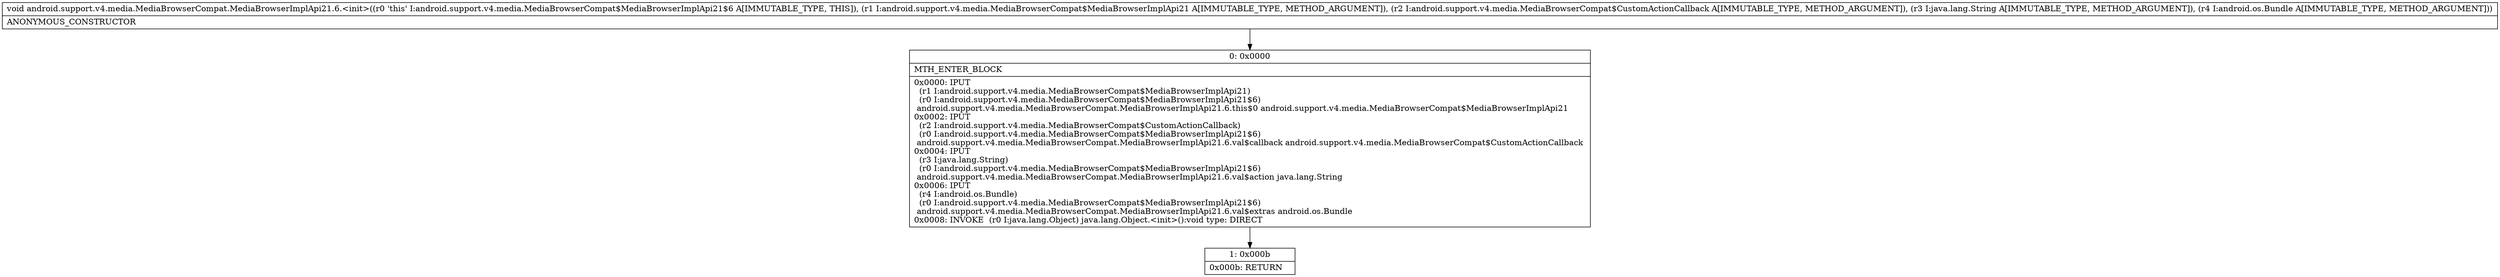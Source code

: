 digraph "CFG forandroid.support.v4.media.MediaBrowserCompat.MediaBrowserImplApi21.6.\<init\>(Landroid\/support\/v4\/media\/MediaBrowserCompat$MediaBrowserImplApi21;Landroid\/support\/v4\/media\/MediaBrowserCompat$CustomActionCallback;Ljava\/lang\/String;Landroid\/os\/Bundle;)V" {
Node_0 [shape=record,label="{0\:\ 0x0000|MTH_ENTER_BLOCK\l|0x0000: IPUT  \l  (r1 I:android.support.v4.media.MediaBrowserCompat$MediaBrowserImplApi21)\l  (r0 I:android.support.v4.media.MediaBrowserCompat$MediaBrowserImplApi21$6)\l android.support.v4.media.MediaBrowserCompat.MediaBrowserImplApi21.6.this$0 android.support.v4.media.MediaBrowserCompat$MediaBrowserImplApi21 \l0x0002: IPUT  \l  (r2 I:android.support.v4.media.MediaBrowserCompat$CustomActionCallback)\l  (r0 I:android.support.v4.media.MediaBrowserCompat$MediaBrowserImplApi21$6)\l android.support.v4.media.MediaBrowserCompat.MediaBrowserImplApi21.6.val$callback android.support.v4.media.MediaBrowserCompat$CustomActionCallback \l0x0004: IPUT  \l  (r3 I:java.lang.String)\l  (r0 I:android.support.v4.media.MediaBrowserCompat$MediaBrowserImplApi21$6)\l android.support.v4.media.MediaBrowserCompat.MediaBrowserImplApi21.6.val$action java.lang.String \l0x0006: IPUT  \l  (r4 I:android.os.Bundle)\l  (r0 I:android.support.v4.media.MediaBrowserCompat$MediaBrowserImplApi21$6)\l android.support.v4.media.MediaBrowserCompat.MediaBrowserImplApi21.6.val$extras android.os.Bundle \l0x0008: INVOKE  (r0 I:java.lang.Object) java.lang.Object.\<init\>():void type: DIRECT \l}"];
Node_1 [shape=record,label="{1\:\ 0x000b|0x000b: RETURN   \l}"];
MethodNode[shape=record,label="{void android.support.v4.media.MediaBrowserCompat.MediaBrowserImplApi21.6.\<init\>((r0 'this' I:android.support.v4.media.MediaBrowserCompat$MediaBrowserImplApi21$6 A[IMMUTABLE_TYPE, THIS]), (r1 I:android.support.v4.media.MediaBrowserCompat$MediaBrowserImplApi21 A[IMMUTABLE_TYPE, METHOD_ARGUMENT]), (r2 I:android.support.v4.media.MediaBrowserCompat$CustomActionCallback A[IMMUTABLE_TYPE, METHOD_ARGUMENT]), (r3 I:java.lang.String A[IMMUTABLE_TYPE, METHOD_ARGUMENT]), (r4 I:android.os.Bundle A[IMMUTABLE_TYPE, METHOD_ARGUMENT]))  | ANONYMOUS_CONSTRUCTOR\l}"];
MethodNode -> Node_0;
Node_0 -> Node_1;
}

